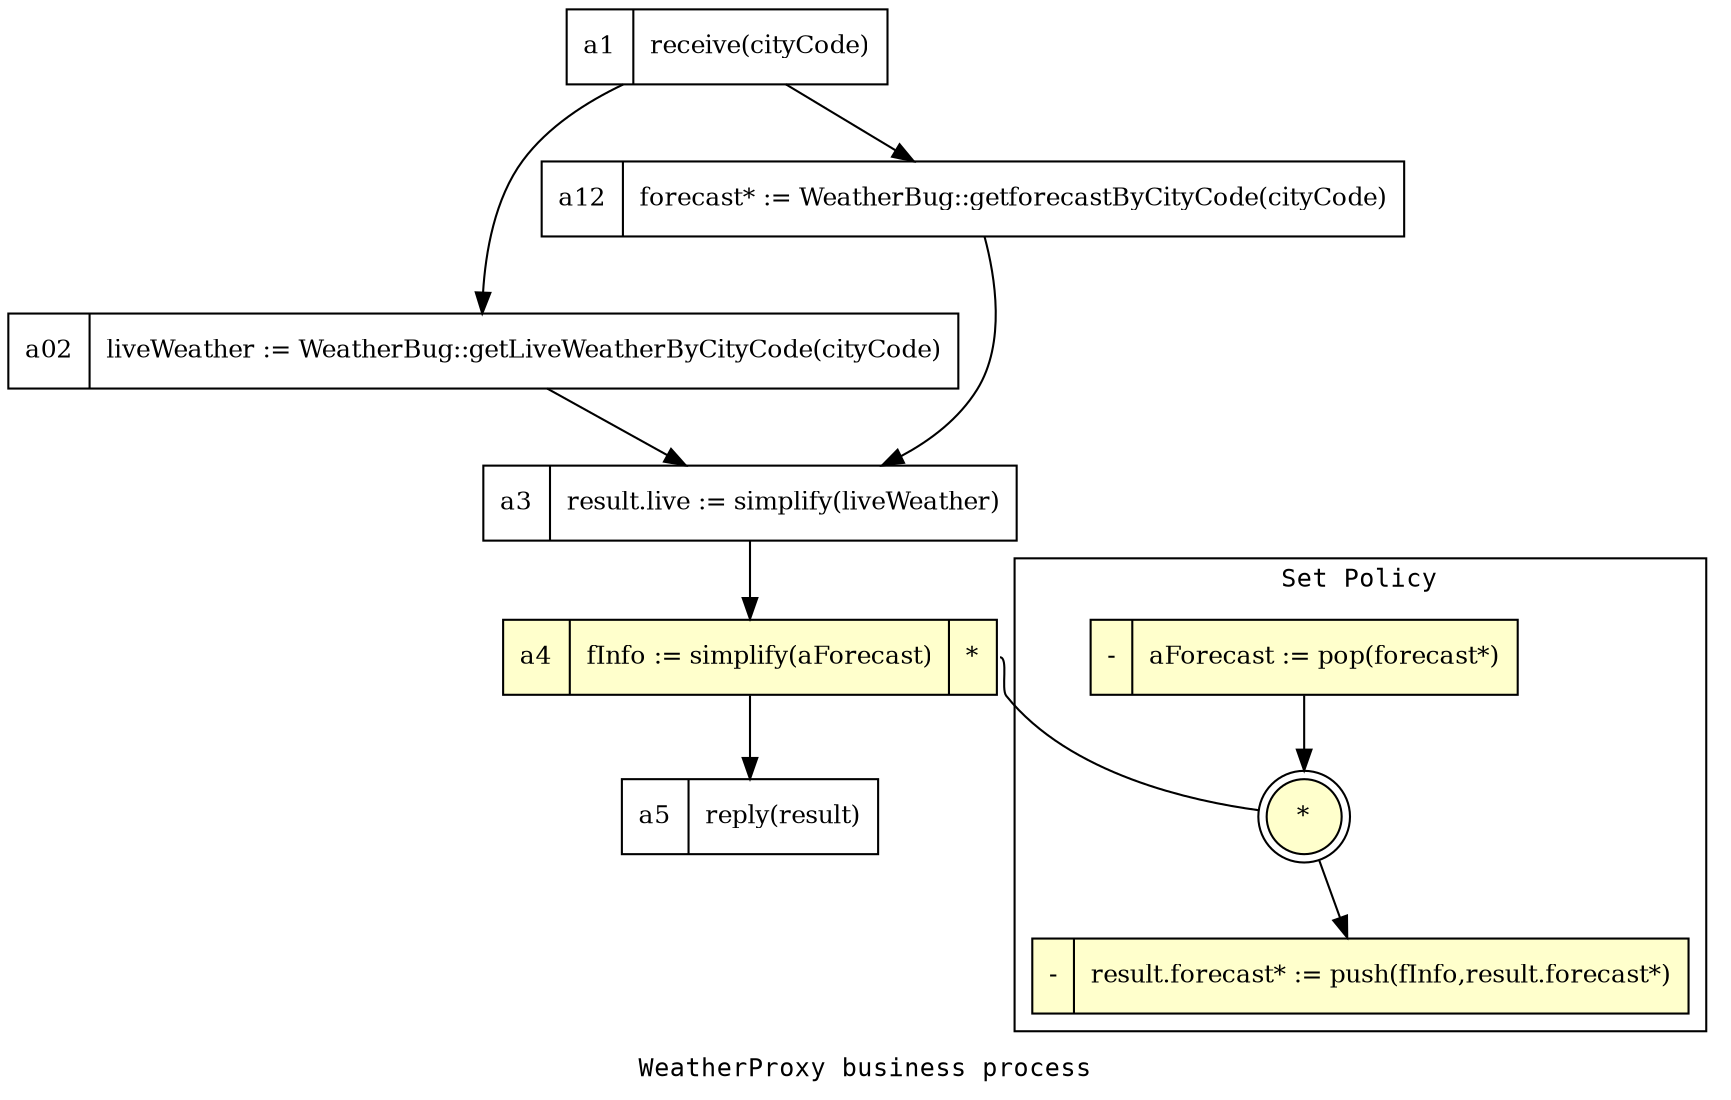 digraph feed_reader_business {

  label="WeatherProxy business process";
  fontname="Courier";
  node [fontsize=12, shape="record"];
  edge [fontname="Courier", fontsize=9];
  fontsize=12;

  a1 [label="a1|receive(cityCode)"];
  a02 [label="a02|liveWeather := WeatherBug::getLiveWeatherByCityCode(cityCode)"];
  a12 [label="a12|forecast* := WeatherBug::getforecastByCityCode(cityCode)"];
  a3 [label="a3| result.live := simplify(liveWeather)"];

  a4 [label="a4| fInfo := simplify(aForecast)|<p>*",fillcolor="#FFFFCC",style=filled];
  a5 [label="a5| reply(result)"];

  a1 -> a02;
  a1 -> a12;
  a12 -> a3;
  a02 -> a3;
  a12 -> a02 [style="invis"];
  a3 -> a4;
  a4 -> a5;

  subgraph cluster_policy {
    label="Set Policy";
    labeloc=b;
    rankdir=LR;
    node [fillcolor="#FFFFCC",style=filled];
    feed [label="-|aForecast := pop(forecast*)"];
    acts [shape="doublecircle",label="*"];
    swell [label="-|result.forecast* := push(fInfo,result.forecast*)"];
    feed -> acts -> swell;
  }

  a4:p -> acts [arrowhead="none"];


}